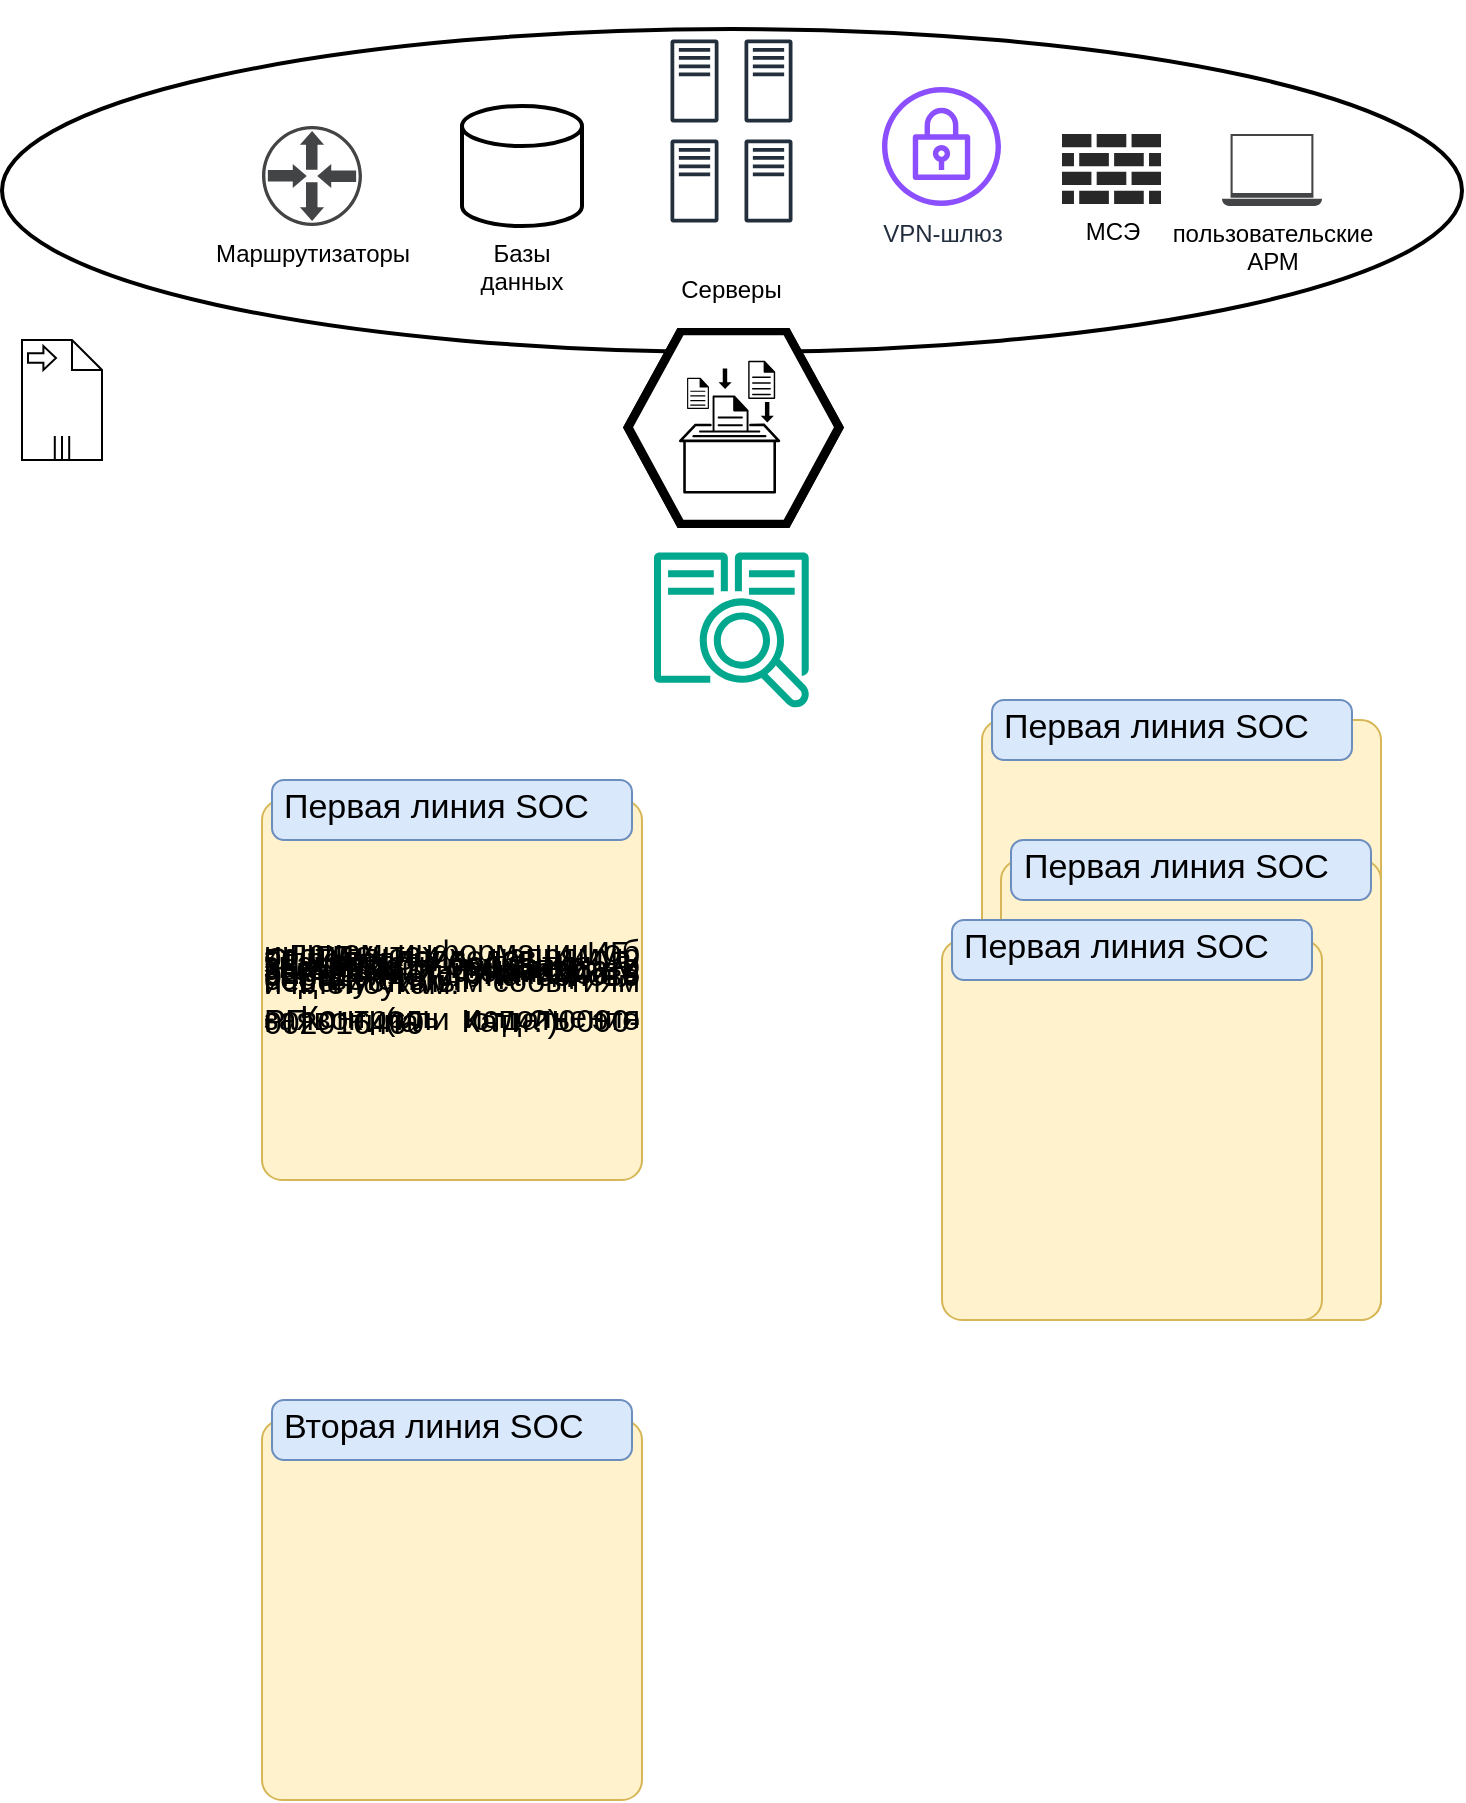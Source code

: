 <mxfile version="24.6.4" type="github">
  <diagram name="Страница — 1" id="ugy7VfHNkBleF3peXNF8">
    <mxGraphModel dx="1434" dy="775" grid="1" gridSize="10" guides="1" tooltips="1" connect="1" arrows="1" fold="1" page="1" pageScale="1" pageWidth="827" pageHeight="1169" math="0" shadow="0">
      <root>
        <mxCell id="0" />
        <mxCell id="1" parent="0" />
        <object label="" id="hCHluo2798_iAQItsM5X-23">
          <mxCell style="strokeWidth=2;html=1;shape=mxgraph.flowchart.start_1;whiteSpace=wrap;" parent="1" vertex="1">
            <mxGeometry x="60" y="54.5" width="730" height="161.5" as="geometry" />
          </mxCell>
        </object>
        <mxCell id="hCHluo2798_iAQItsM5X-13" value="Маршрутизаторы" style="sketch=0;pointerEvents=1;shadow=0;dashed=0;html=1;strokeColor=none;fillColor=#434445;aspect=fixed;labelPosition=center;verticalLabelPosition=bottom;verticalAlign=top;align=center;outlineConnect=0;shape=mxgraph.vvd.physical_upstream_router;" parent="1" vertex="1">
          <mxGeometry x="190" y="103" width="50" height="50" as="geometry" />
        </mxCell>
        <mxCell id="hCHluo2798_iAQItsM5X-17" value="МСЭ" style="verticalLabelPosition=bottom;sketch=0;html=1;fillColor=#282828;strokeColor=none;verticalAlign=top;pointerEvents=1;align=center;shape=mxgraph.cisco_safe.security_icons.firewall;" parent="1" vertex="1">
          <mxGeometry x="590" y="107" width="49.5" height="35" as="geometry" />
        </mxCell>
        <mxCell id="hCHluo2798_iAQItsM5X-19" value="пользовательские&lt;br&gt;АРМ" style="sketch=0;pointerEvents=1;shadow=0;dashed=0;html=1;strokeColor=none;fillColor=#434445;aspect=fixed;labelPosition=center;verticalLabelPosition=bottom;verticalAlign=top;align=center;outlineConnect=0;shape=mxgraph.vvd.laptop;" parent="1" vertex="1">
          <mxGeometry x="670" y="107" width="50" height="36" as="geometry" />
        </mxCell>
        <object label="Базы данных" id="hCHluo2798_iAQItsM5X-21">
          <mxCell style="strokeWidth=2;html=1;shape=mxgraph.flowchart.database;whiteSpace=wrap;verticalAlign=top;labelPosition=center;verticalLabelPosition=bottom;align=center;" parent="1" vertex="1">
            <mxGeometry x="290" y="93" width="60" height="60" as="geometry" />
          </mxCell>
        </object>
        <mxCell id="hCHluo2798_iAQItsM5X-26" value="Серверы" style="group;labelPosition=center;verticalLabelPosition=bottom;align=center;verticalAlign=top;horizontal=1;" parent="1" vertex="1" connectable="0">
          <mxGeometry x="394.25" y="40" width="61" height="131" as="geometry" />
        </mxCell>
        <mxCell id="hCHluo2798_iAQItsM5X-5" value="" style="sketch=0;outlineConnect=0;fontColor=#232F3E;gradientColor=none;fillColor=#232F3D;strokeColor=none;dashed=0;verticalLabelPosition=bottom;verticalAlign=top;align=center;html=1;fontSize=12;fontStyle=0;aspect=fixed;pointerEvents=1;shape=mxgraph.aws4.traditional_server;" parent="hCHluo2798_iAQItsM5X-26" vertex="1">
          <mxGeometry width="24" height="81" as="geometry" />
        </mxCell>
        <mxCell id="hCHluo2798_iAQItsM5X-6" value="" style="sketch=0;outlineConnect=0;fontColor=#232F3E;gradientColor=none;fillColor=#232F3D;strokeColor=none;dashed=0;verticalLabelPosition=bottom;verticalAlign=top;align=center;html=1;fontSize=12;fontStyle=0;aspect=fixed;pointerEvents=1;shape=mxgraph.aws4.traditional_server;" parent="hCHluo2798_iAQItsM5X-26" vertex="1">
          <mxGeometry x="37" width="24" height="81" as="geometry" />
        </mxCell>
        <mxCell id="hCHluo2798_iAQItsM5X-9" value="" style="sketch=0;outlineConnect=0;fontColor=#232F3E;gradientColor=none;fillColor=#232F3D;strokeColor=none;dashed=0;verticalLabelPosition=bottom;verticalAlign=top;align=center;html=1;fontSize=12;fontStyle=0;aspect=fixed;pointerEvents=1;shape=mxgraph.aws4.traditional_server;" parent="hCHluo2798_iAQItsM5X-26" vertex="1">
          <mxGeometry y="50" width="24" height="81" as="geometry" />
        </mxCell>
        <mxCell id="hCHluo2798_iAQItsM5X-12" value="" style="sketch=0;outlineConnect=0;fontColor=#232F3E;gradientColor=none;fillColor=#232F3D;strokeColor=none;dashed=0;verticalLabelPosition=bottom;verticalAlign=top;align=center;html=1;fontSize=12;fontStyle=0;aspect=fixed;pointerEvents=1;shape=mxgraph.aws4.traditional_server;" parent="hCHluo2798_iAQItsM5X-26" vertex="1">
          <mxGeometry x="37" y="50" width="24" height="81" as="geometry" />
        </mxCell>
        <mxCell id="hCHluo2798_iAQItsM5X-27" value="" style="sketch=0;outlineConnect=0;fontColor=#232F3E;gradientColor=none;fillColor=#01A88D;strokeColor=none;dashed=0;verticalLabelPosition=bottom;verticalAlign=top;align=center;html=1;fontSize=12;fontStyle=0;aspect=fixed;shape=mxgraph.aws4.application_discovery_service_aws_agentless_collector;" parent="1" vertex="1">
          <mxGeometry x="386" y="316" width="78" height="78" as="geometry" />
        </mxCell>
        <mxCell id="hCHluo2798_iAQItsM5X-28" value="" style="verticalLabelPosition=bottom;sketch=0;html=1;fillColor=#000000;strokeColor=#ffffff;verticalAlign=top;align=center;points=[[0,0.5,0],[0.125,0.25,0],[0.25,0,0],[0.5,0,0],[0.75,0,0],[0.875,0.25,0],[1,0.5,0],[0.875,0.75,0],[0.75,1,0],[0.5,1,0],[0.125,0.75,0]];pointerEvents=1;shape=mxgraph.cisco_safe.compositeIcon;bgIcon=mxgraph.cisco_safe.design.blank_device;resIcon=mxgraph.cisco_safe.design.log_collector_2;" parent="1" vertex="1">
          <mxGeometry x="370.5" y="204" width="110.5" height="100" as="geometry" />
        </mxCell>
        <mxCell id="hCHluo2798_iAQItsM5X-29" value="" style="shape=mxgraph.bpmn.data;labelPosition=center;verticalLabelPosition=bottom;align=center;verticalAlign=top;size=15;html=1;bpmnTransferType=input;isCollection=1;" parent="1" vertex="1">
          <mxGeometry x="70" y="210" width="40" height="60" as="geometry" />
        </mxCell>
        <mxCell id="hCHluo2798_iAQItsM5X-32" value="VPN-шлюз" style="sketch=0;outlineConnect=0;fontColor=#232F3E;gradientColor=none;fillColor=#8C4FFF;strokeColor=none;dashed=0;verticalLabelPosition=bottom;verticalAlign=top;align=center;html=1;fontSize=12;fontStyle=0;aspect=fixed;pointerEvents=1;shape=mxgraph.aws4.vpn_gateway;" parent="1" vertex="1">
          <mxGeometry x="500" y="83.5" width="59.5" height="59.5" as="geometry" />
        </mxCell>
        <mxCell id="ZEuzd8GkMnFsRLekhKLp-12" value="&lt;p style=&quot;line-height: 1.15px; margin-bottom: 0.1in; background: transparent; font-size: medium;&quot; align=&quot;justify&quot;&gt;- прием информации об инцидентах ИБ, поступающих напрямую от ГБУ, подведов и т.д. Определение значимости события и принятие решения о значимости инцидента и эскалации руководству, передача информации в роль 1. Значимость определяется на основе соответствия недопустимым событиям и плейбукам.&lt;/p&gt;&lt;p style=&quot;line-height: 1.15px; margin-bottom: 0.1in; background: transparent; font-size: medium;&quot; align=&quot;justify&quot;&gt;- Контроль исполнения заявок (или отдать это РП типа Кати?)0000-002016469&lt;/p&gt;" style="shape=mxgraph.mockup.containers.marginRect;rectMarginTop=10;strokeWidth=1;dashed=0;rounded=1;arcSize=5;recursiveResize=0;html=1;whiteSpace=wrap;fillColor=#fff2cc;strokeColor=#d6b656;" vertex="1" parent="1">
          <mxGeometry x="190" y="430" width="190" height="200" as="geometry" />
        </mxCell>
        <mxCell id="ZEuzd8GkMnFsRLekhKLp-13" value="Первая линия SOC" style="shape=rect;strokeColor=#6c8ebf;fillColor=#dae8fc;strokeWidth=1;dashed=0;rounded=1;arcSize=20;fontSize=17;spacing=2;spacingTop=-2;align=left;autosize=1;spacingLeft=4;resizeWidth=0;resizeHeight=0;perimeter=none;html=1;whiteSpace=wrap;" vertex="1" parent="ZEuzd8GkMnFsRLekhKLp-12">
          <mxGeometry x="5" width="180" height="30" as="geometry" />
        </mxCell>
        <mxCell id="ZEuzd8GkMnFsRLekhKLp-14" value="" style="shape=mxgraph.mockup.containers.marginRect;rectMarginTop=10;strokeWidth=1;dashed=0;rounded=1;arcSize=5;recursiveResize=0;html=1;whiteSpace=wrap;fillColor=#fff2cc;strokeColor=#d6b656;" vertex="1" parent="1">
          <mxGeometry x="190" y="740" width="190" height="200" as="geometry" />
        </mxCell>
        <mxCell id="ZEuzd8GkMnFsRLekhKLp-15" value="Вторая линия SOC" style="shape=rect;strokeColor=#6c8ebf;fillColor=#dae8fc;strokeWidth=1;dashed=0;rounded=1;arcSize=20;fontSize=17;spacing=2;spacingTop=-2;align=left;autosize=1;spacingLeft=4;resizeWidth=0;resizeHeight=0;perimeter=none;html=1;whiteSpace=wrap;" vertex="1" parent="ZEuzd8GkMnFsRLekhKLp-14">
          <mxGeometry x="5" width="180" height="30" as="geometry" />
        </mxCell>
        <mxCell id="ZEuzd8GkMnFsRLekhKLp-20" value="" style="shape=mxgraph.mockup.containers.marginRect;rectMarginTop=10;strokeWidth=1;dashed=0;rounded=1;arcSize=5;recursiveResize=0;html=1;whiteSpace=wrap;fillColor=#fff2cc;strokeColor=#d6b656;" vertex="1" parent="1">
          <mxGeometry x="550" y="390" width="199.5" height="310" as="geometry" />
        </mxCell>
        <mxCell id="ZEuzd8GkMnFsRLekhKLp-21" value="Первая линия SOC" style="shape=rect;strokeColor=#6c8ebf;fillColor=#dae8fc;strokeWidth=1;dashed=0;rounded=1;arcSize=20;fontSize=17;spacing=2;spacingTop=-2;align=left;autosize=1;spacingLeft=4;resizeWidth=0;resizeHeight=0;perimeter=none;html=1;whiteSpace=wrap;" vertex="1" parent="ZEuzd8GkMnFsRLekhKLp-20">
          <mxGeometry x="5" width="180" height="30" as="geometry" />
        </mxCell>
        <mxCell id="ZEuzd8GkMnFsRLekhKLp-18" value="" style="shape=mxgraph.mockup.containers.marginRect;rectMarginTop=10;strokeWidth=1;dashed=0;rounded=1;arcSize=5;recursiveResize=0;html=1;whiteSpace=wrap;fillColor=#fff2cc;strokeColor=#d6b656;" vertex="1" parent="ZEuzd8GkMnFsRLekhKLp-20">
          <mxGeometry x="9.5" y="70" width="190" height="240" as="geometry" />
        </mxCell>
        <mxCell id="ZEuzd8GkMnFsRLekhKLp-19" value="Первая линия SOC" style="shape=rect;strokeColor=#6c8ebf;fillColor=#dae8fc;strokeWidth=1;dashed=0;rounded=1;arcSize=20;fontSize=17;spacing=2;spacingTop=-2;align=left;autosize=1;spacingLeft=4;resizeWidth=0;resizeHeight=0;perimeter=none;html=1;whiteSpace=wrap;" vertex="1" parent="ZEuzd8GkMnFsRLekhKLp-18">
          <mxGeometry x="5" width="180" height="30" as="geometry" />
        </mxCell>
        <mxCell id="ZEuzd8GkMnFsRLekhKLp-16" value="" style="shape=mxgraph.mockup.containers.marginRect;rectMarginTop=10;strokeWidth=1;dashed=0;rounded=1;arcSize=5;recursiveResize=0;html=1;whiteSpace=wrap;fillColor=#fff2cc;strokeColor=#d6b656;" vertex="1" parent="ZEuzd8GkMnFsRLekhKLp-18">
          <mxGeometry x="-29.5" y="40" width="190" height="200" as="geometry" />
        </mxCell>
        <mxCell id="ZEuzd8GkMnFsRLekhKLp-17" value="Первая линия SOC" style="shape=rect;strokeColor=#6c8ebf;fillColor=#dae8fc;strokeWidth=1;dashed=0;rounded=1;arcSize=20;fontSize=17;spacing=2;spacingTop=-2;align=left;autosize=1;spacingLeft=4;resizeWidth=0;resizeHeight=0;perimeter=none;html=1;whiteSpace=wrap;" vertex="1" parent="ZEuzd8GkMnFsRLekhKLp-16">
          <mxGeometry x="5" width="180" height="30" as="geometry" />
        </mxCell>
      </root>
    </mxGraphModel>
  </diagram>
</mxfile>
